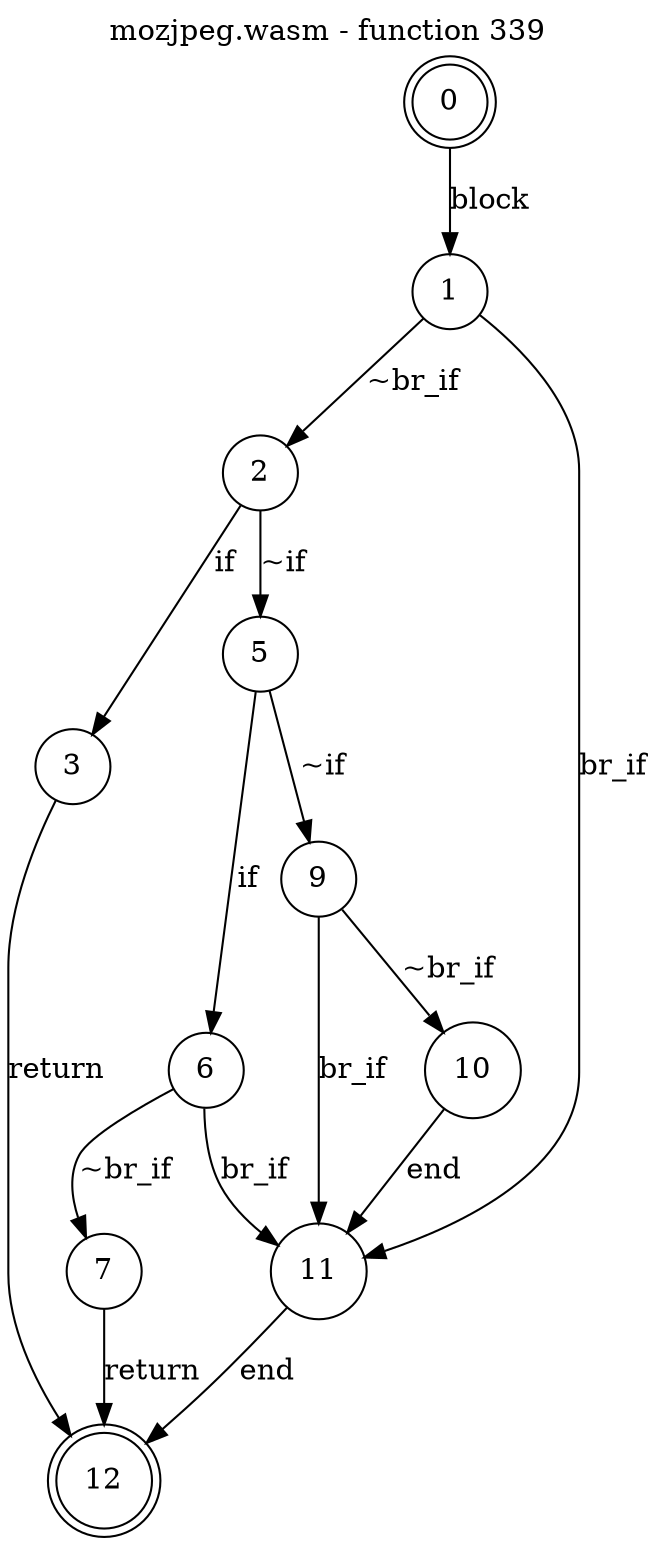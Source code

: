 digraph finite_state_machine {
    label = "mozjpeg.wasm - function 339"
    labelloc =  t
    labelfontsize = 16
    labelfontcolor = black
    labelfontname = "Helvetica"
    node [shape = doublecircle]; 0 12;
    node [shape = circle];
    0 -> 1[label="block"];
    1 -> 2[label="~br_if"];
    1 -> 11[label="br_if"];
    2 -> 3[label="if"];
    2 -> 5[label="~if"];
    3 -> 12[label="return"];
    5 -> 6[label="if"];
    5 -> 9[label="~if"];
    6 -> 7[label="~br_if"];
    6 -> 11[label="br_if"];
    7 -> 12[label="return"];
    9 -> 10[label="~br_if"];
    9 -> 11[label="br_if"];
    10 -> 11[label="end"];
    11 -> 12[label="end"];
}
